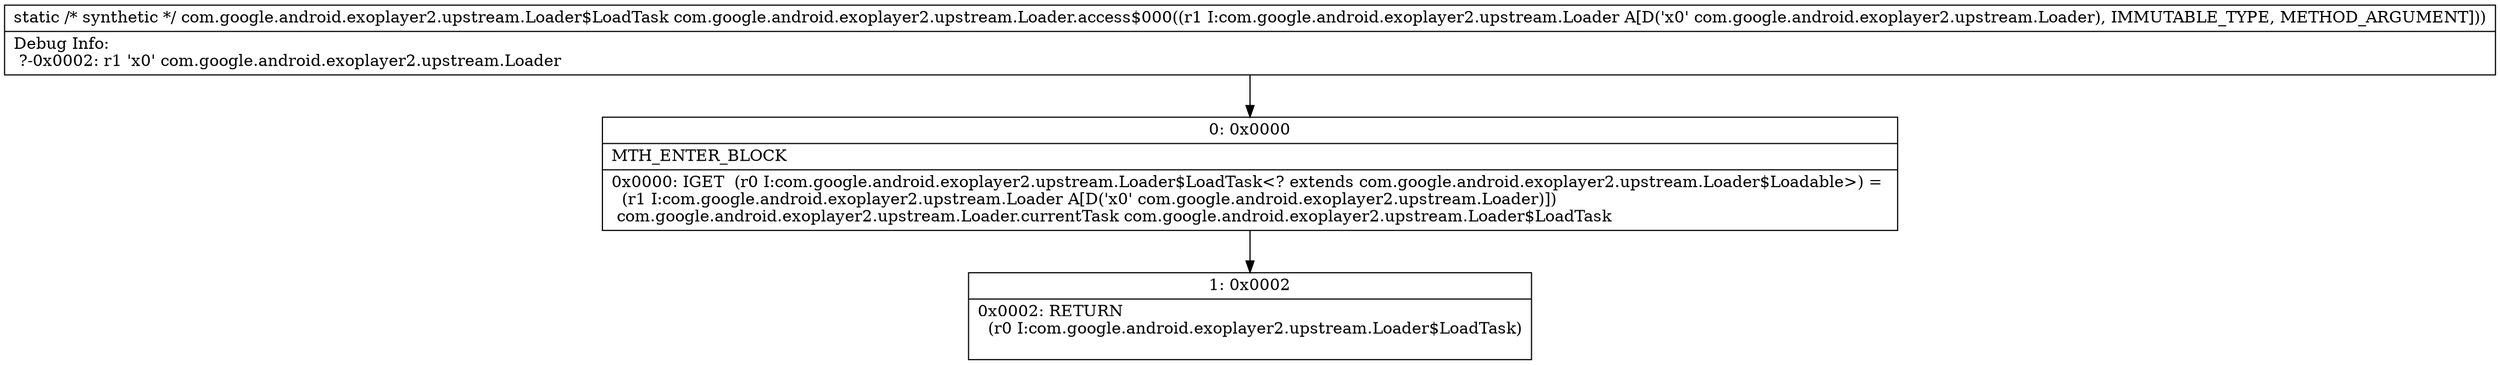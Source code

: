 digraph "CFG forcom.google.android.exoplayer2.upstream.Loader.access$000(Lcom\/google\/android\/exoplayer2\/upstream\/Loader;)Lcom\/google\/android\/exoplayer2\/upstream\/Loader$LoadTask;" {
Node_0 [shape=record,label="{0\:\ 0x0000|MTH_ENTER_BLOCK\l|0x0000: IGET  (r0 I:com.google.android.exoplayer2.upstream.Loader$LoadTask\<? extends com.google.android.exoplayer2.upstream.Loader$Loadable\>) = \l  (r1 I:com.google.android.exoplayer2.upstream.Loader A[D('x0' com.google.android.exoplayer2.upstream.Loader)])\l com.google.android.exoplayer2.upstream.Loader.currentTask com.google.android.exoplayer2.upstream.Loader$LoadTask \l}"];
Node_1 [shape=record,label="{1\:\ 0x0002|0x0002: RETURN  \l  (r0 I:com.google.android.exoplayer2.upstream.Loader$LoadTask)\l \l}"];
MethodNode[shape=record,label="{static \/* synthetic *\/ com.google.android.exoplayer2.upstream.Loader$LoadTask com.google.android.exoplayer2.upstream.Loader.access$000((r1 I:com.google.android.exoplayer2.upstream.Loader A[D('x0' com.google.android.exoplayer2.upstream.Loader), IMMUTABLE_TYPE, METHOD_ARGUMENT]))  | Debug Info:\l  ?\-0x0002: r1 'x0' com.google.android.exoplayer2.upstream.Loader\l}"];
MethodNode -> Node_0;
Node_0 -> Node_1;
}

